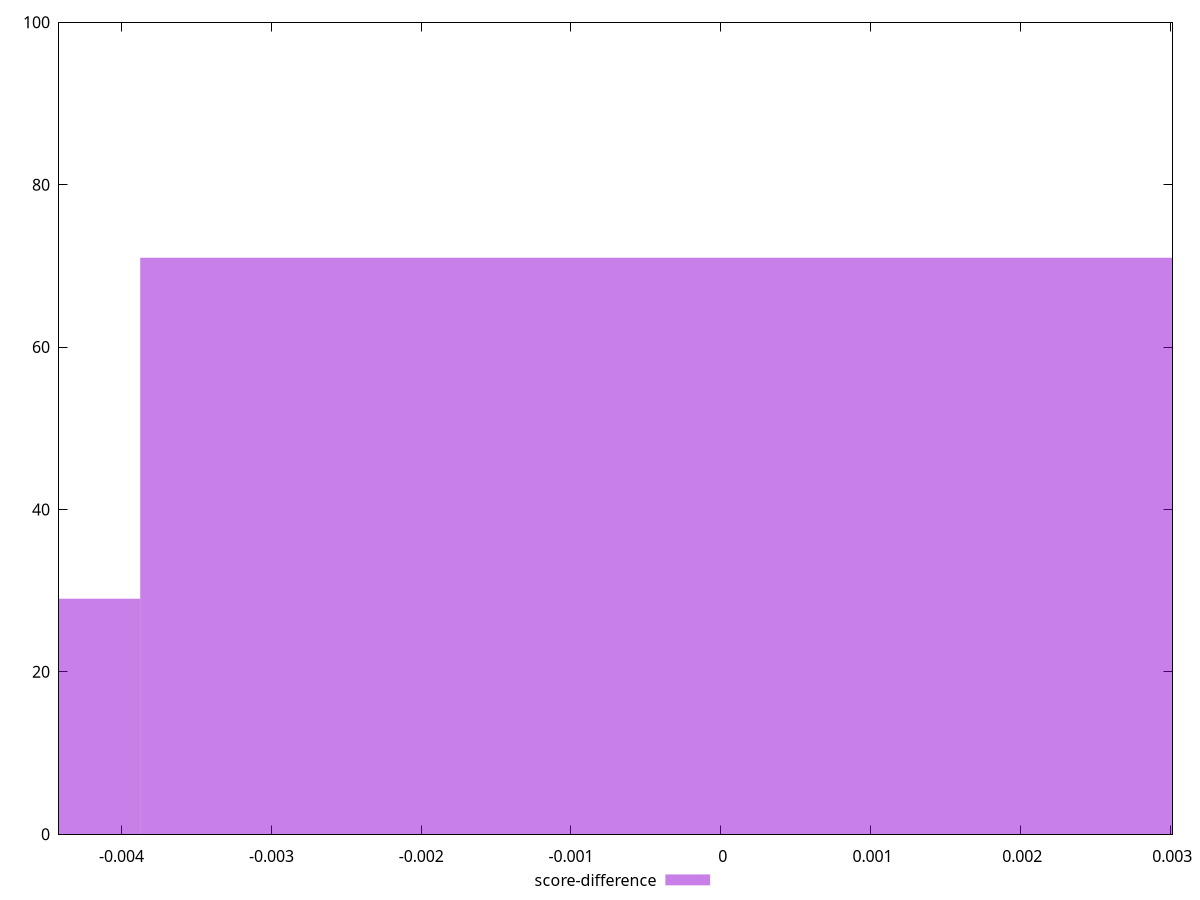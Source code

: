 reset

$scoreDifference <<EOF
0 71
-0.007751225939615119 29
EOF

set key outside below
set boxwidth 0.007751225939615119
set xrange [-0.004417794319265542:0.0030158161435321264]
set yrange [0:100]
set trange [0:100]
set style fill transparent solid 0.5 noborder
set terminal svg size 640, 490 enhanced background rgb 'white'
set output "report_00008_2021-01-22T20:58:29.167/largest-contentful-paint/samples/pages+cached+noexternal/score-difference/histogram.svg"

plot $scoreDifference title "score-difference" with boxes

reset
